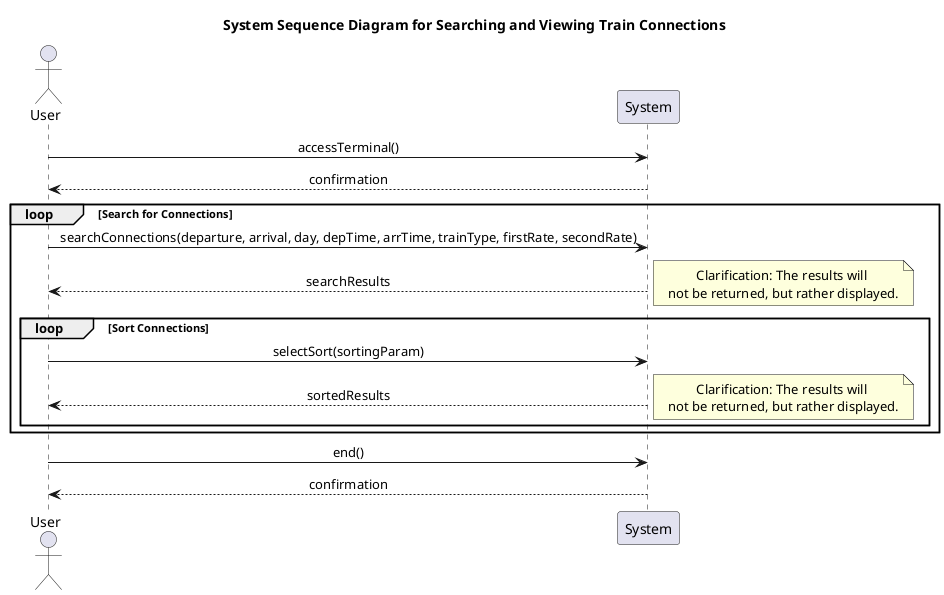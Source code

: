 @startuml Sequence Diagram
skinparam sequenceMessageAlign center
skinparam noteTextAlignment center
title "System Sequence Diagram for Searching and Viewing Train Connections"
actor User
participant "System" as terminal

User -> terminal : accessTerminal()
terminal --> User : confirmation
loop Search for Connections
    User -> terminal : searchConnections(departure, arrival, day, depTime, arrTime, trainType, firstRate, secondRate)
    terminal --> User : searchResults
    note right
        Clarification: The results will 
        not be returned, but rather displayed.
    endnote
    loop Sort Connections
    User -> terminal : selectSort(sortingParam)
    terminal --> User : sortedResults
    note right
        Clarification: The results will 
        not be returned, but rather displayed.
    endnote
    end
end
User -> terminal : end()
terminal --> User : confirmation
@enduml
